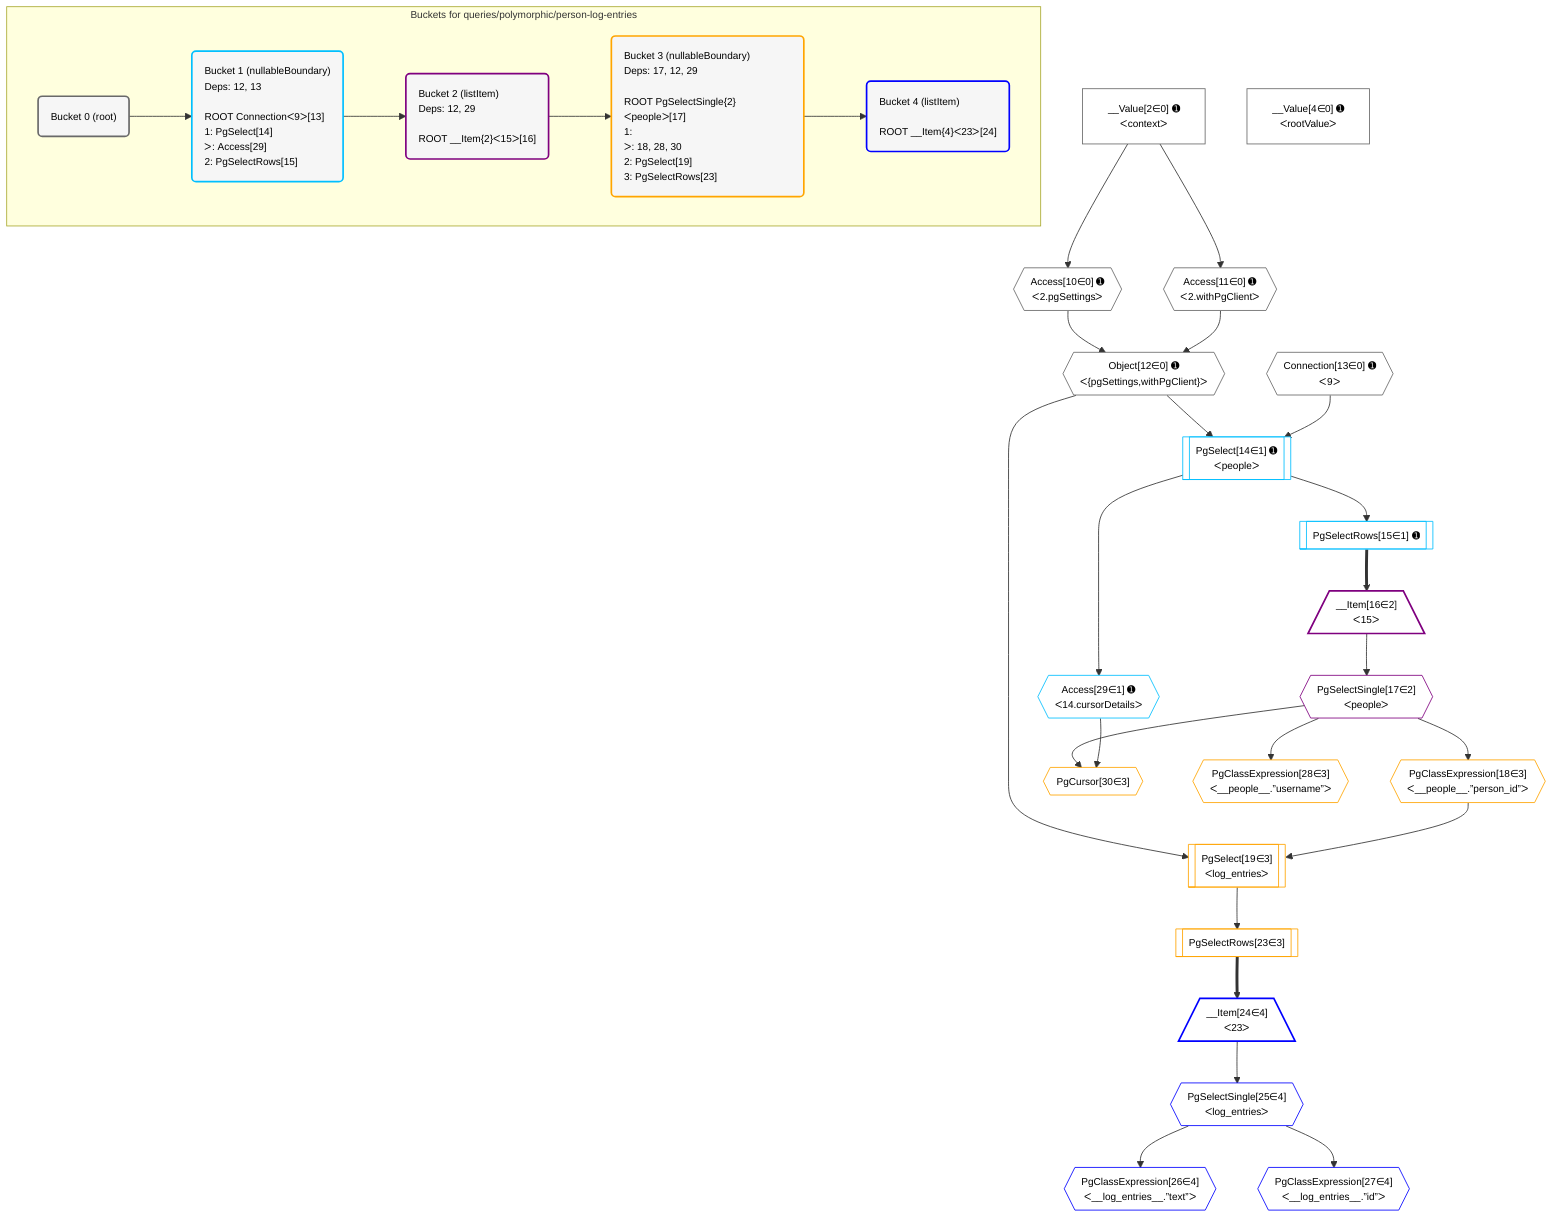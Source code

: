 %%{init: {'themeVariables': { 'fontSize': '12px'}}}%%
graph TD
    classDef path fill:#eee,stroke:#000,color:#000
    classDef plan fill:#fff,stroke-width:1px,color:#000
    classDef itemplan fill:#fff,stroke-width:2px,color:#000
    classDef unbatchedplan fill:#dff,stroke-width:1px,color:#000
    classDef sideeffectplan fill:#fcc,stroke-width:2px,color:#000
    classDef bucket fill:#f6f6f6,color:#000,stroke-width:2px,text-align:left


    %% plan dependencies
    Object12{{"Object[12∈0] ➊<br />ᐸ{pgSettings,withPgClient}ᐳ"}}:::plan
    Access10{{"Access[10∈0] ➊<br />ᐸ2.pgSettingsᐳ"}}:::plan
    Access11{{"Access[11∈0] ➊<br />ᐸ2.withPgClientᐳ"}}:::plan
    Access10 & Access11 --> Object12
    __Value2["__Value[2∈0] ➊<br />ᐸcontextᐳ"]:::plan
    __Value2 --> Access10
    __Value2 --> Access11
    __Value4["__Value[4∈0] ➊<br />ᐸrootValueᐳ"]:::plan
    Connection13{{"Connection[13∈0] ➊<br />ᐸ9ᐳ"}}:::plan
    PgSelect14[["PgSelect[14∈1] ➊<br />ᐸpeopleᐳ"]]:::plan
    Object12 & Connection13 --> PgSelect14
    PgSelectRows15[["PgSelectRows[15∈1] ➊"]]:::plan
    PgSelect14 --> PgSelectRows15
    Access29{{"Access[29∈1] ➊<br />ᐸ14.cursorDetailsᐳ"}}:::plan
    PgSelect14 --> Access29
    __Item16[/"__Item[16∈2]<br />ᐸ15ᐳ"\]:::itemplan
    PgSelectRows15 ==> __Item16
    PgSelectSingle17{{"PgSelectSingle[17∈2]<br />ᐸpeopleᐳ"}}:::plan
    __Item16 --> PgSelectSingle17
    PgSelect19[["PgSelect[19∈3]<br />ᐸlog_entriesᐳ"]]:::plan
    PgClassExpression18{{"PgClassExpression[18∈3]<br />ᐸ__people__.”person_id”ᐳ"}}:::plan
    Object12 & PgClassExpression18 --> PgSelect19
    PgCursor30{{"PgCursor[30∈3]"}}:::plan
    PgSelectSingle17 & Access29 --> PgCursor30
    PgSelectSingle17 --> PgClassExpression18
    PgSelectRows23[["PgSelectRows[23∈3]"]]:::plan
    PgSelect19 --> PgSelectRows23
    PgClassExpression28{{"PgClassExpression[28∈3]<br />ᐸ__people__.”username”ᐳ"}}:::plan
    PgSelectSingle17 --> PgClassExpression28
    __Item24[/"__Item[24∈4]<br />ᐸ23ᐳ"\]:::itemplan
    PgSelectRows23 ==> __Item24
    PgSelectSingle25{{"PgSelectSingle[25∈4]<br />ᐸlog_entriesᐳ"}}:::plan
    __Item24 --> PgSelectSingle25
    PgClassExpression26{{"PgClassExpression[26∈4]<br />ᐸ__log_entries__.”text”ᐳ"}}:::plan
    PgSelectSingle25 --> PgClassExpression26
    PgClassExpression27{{"PgClassExpression[27∈4]<br />ᐸ__log_entries__.”id”ᐳ"}}:::plan
    PgSelectSingle25 --> PgClassExpression27

    %% define steps

    subgraph "Buckets for queries/polymorphic/person-log-entries"
    Bucket0("Bucket 0 (root)"):::bucket
    classDef bucket0 stroke:#696969
    class Bucket0,__Value2,__Value4,Access10,Access11,Object12,Connection13 bucket0
    Bucket1("Bucket 1 (nullableBoundary)<br />Deps: 12, 13<br /><br />ROOT Connectionᐸ9ᐳ[13]<br />1: PgSelect[14]<br />ᐳ: Access[29]<br />2: PgSelectRows[15]"):::bucket
    classDef bucket1 stroke:#00bfff
    class Bucket1,PgSelect14,PgSelectRows15,Access29 bucket1
    Bucket2("Bucket 2 (listItem)<br />Deps: 12, 29<br /><br />ROOT __Item{2}ᐸ15ᐳ[16]"):::bucket
    classDef bucket2 stroke:#7f007f
    class Bucket2,__Item16,PgSelectSingle17 bucket2
    Bucket3("Bucket 3 (nullableBoundary)<br />Deps: 17, 12, 29<br /><br />ROOT PgSelectSingle{2}ᐸpeopleᐳ[17]<br />1: <br />ᐳ: 18, 28, 30<br />2: PgSelect[19]<br />3: PgSelectRows[23]"):::bucket
    classDef bucket3 stroke:#ffa500
    class Bucket3,PgClassExpression18,PgSelect19,PgSelectRows23,PgClassExpression28,PgCursor30 bucket3
    Bucket4("Bucket 4 (listItem)<br /><br />ROOT __Item{4}ᐸ23ᐳ[24]"):::bucket
    classDef bucket4 stroke:#0000ff
    class Bucket4,__Item24,PgSelectSingle25,PgClassExpression26,PgClassExpression27 bucket4
    Bucket0 --> Bucket1
    Bucket1 --> Bucket2
    Bucket2 --> Bucket3
    Bucket3 --> Bucket4
    end